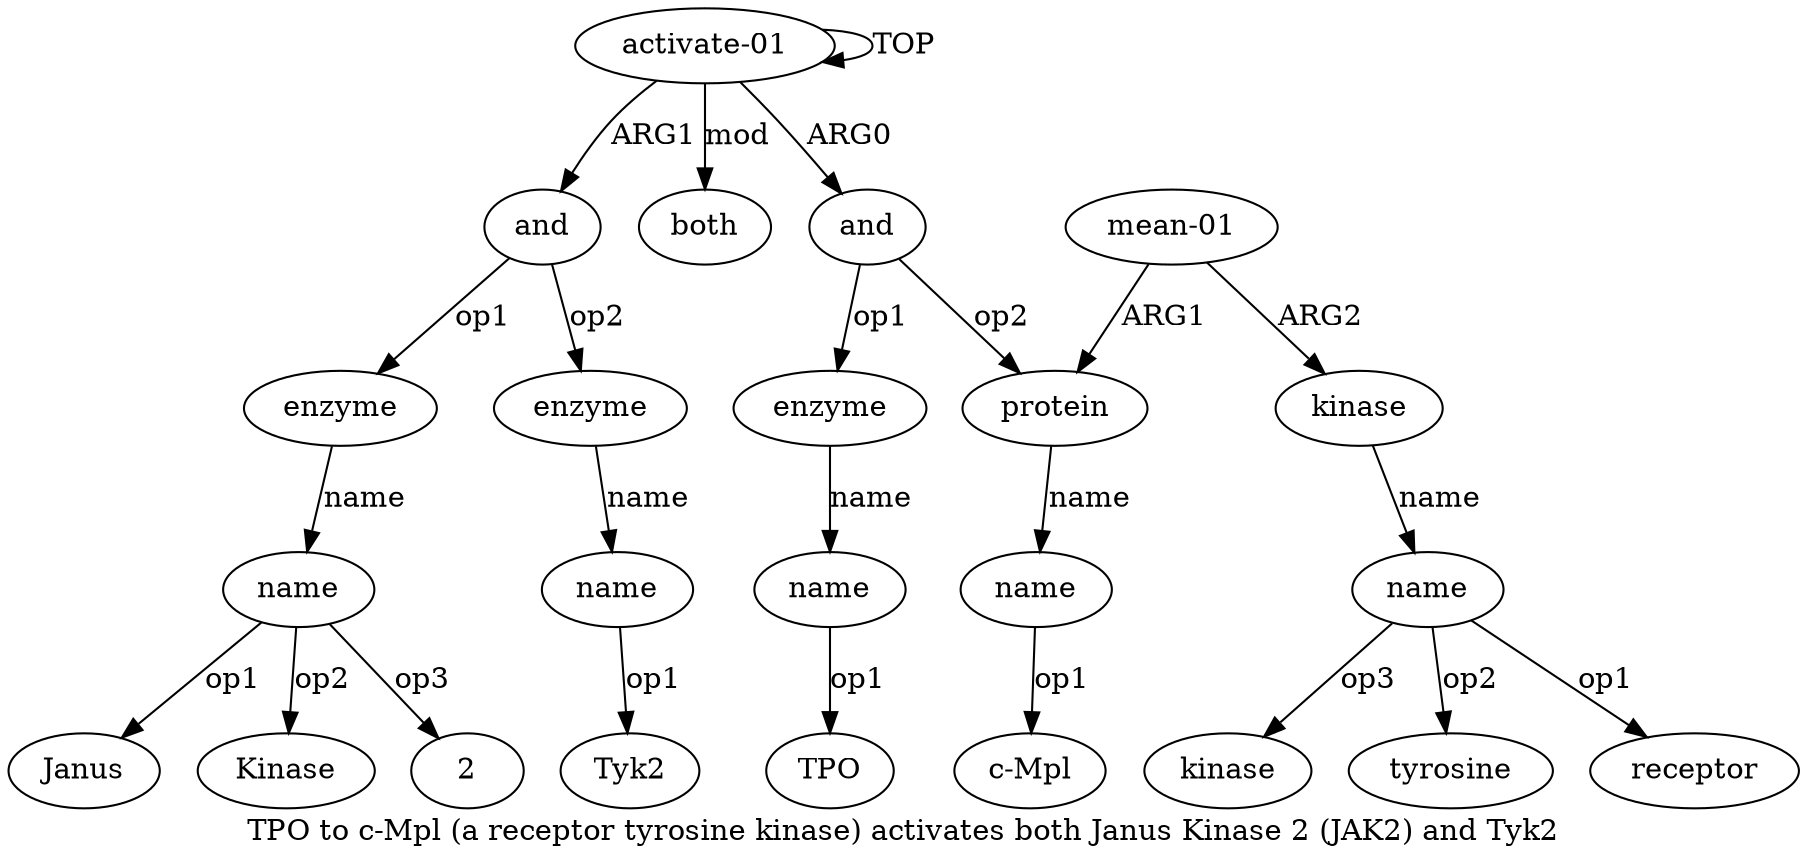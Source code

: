 digraph  {
	graph [label="TPO to c-Mpl (a receptor tyrosine kinase) activates both Janus Kinase 2 (JAK2) and Tyk2"];
	node [label="\N"];
	"a11 Janus"	 [color=black,
		gold_ind=-1,
		gold_label=Janus,
		label=Janus,
		test_ind=-1,
		test_label=Janus];
	"a11 Kinase"	 [color=black,
		gold_ind=-1,
		gold_label=Kinase,
		label=Kinase,
		test_ind=-1,
		test_label=Kinase];
	"a8 kinase"	 [color=black,
		gold_ind=-1,
		gold_label=kinase,
		label=kinase,
		test_ind=-1,
		test_label=kinase];
	"a8 tyrosine"	 [color=black,
		gold_ind=-1,
		gold_label=tyrosine,
		label=tyrosine,
		test_ind=-1,
		test_label=tyrosine];
	a14	 [color=black,
		gold_ind=14,
		gold_label=both,
		label=both,
		test_ind=14,
		test_label=both];
	"a8 receptor"	 [color=black,
		gold_ind=-1,
		gold_label=receptor,
		label=receptor,
		test_ind=-1,
		test_label=receptor];
	a11	 [color=black,
		gold_ind=11,
		gold_label=name,
		label=name,
		test_ind=11,
		test_label=name];
	a11 -> "a11 Janus" [key=0,
	color=black,
	gold_label=op1,
	label=op1,
	test_label=op1];
a11 -> "a11 Kinase" [key=0,
color=black,
gold_label=op2,
label=op2,
test_label=op2];
"a11 2" [color=black,
gold_ind=-1,
gold_label=2,
label=2,
test_ind=-1,
test_label=2];
a11 -> "a11 2" [key=0,
color=black,
gold_label=op3,
label=op3,
test_label=op3];
a10 [color=black,
gold_ind=10,
gold_label=enzyme,
label=enzyme,
test_ind=10,
test_label=enzyme];
a10 -> a11 [key=0,
color=black,
gold_label=name,
label=name,
test_label=name];
a13 [color=black,
gold_ind=13,
gold_label=name,
label=name,
test_ind=13,
test_label=name];
"a13 Tyk2" [color=black,
gold_ind=-1,
gold_label=Tyk2,
label=Tyk2,
test_ind=-1,
test_label=Tyk2];
a13 -> "a13 Tyk2" [key=0,
color=black,
gold_label=op1,
label=op1,
test_label=op1];
a12 [color=black,
gold_ind=12,
gold_label=enzyme,
label=enzyme,
test_ind=12,
test_label=enzyme];
a12 -> a13 [key=0,
color=black,
gold_label=name,
label=name,
test_label=name];
a1 [color=black,
gold_ind=1,
gold_label=and,
label=and,
test_ind=1,
test_label=and];
a2 [color=black,
gold_ind=2,
gold_label=enzyme,
label=enzyme,
test_ind=2,
test_label=enzyme];
a1 -> a2 [key=0,
color=black,
gold_label=op1,
label=op1,
test_label=op1];
a4 [color=black,
gold_ind=4,
gold_label=protein,
label=protein,
test_ind=4,
test_label=protein];
a1 -> a4 [key=0,
color=black,
gold_label=op2,
label=op2,
test_label=op2];
a0 [color=black,
gold_ind=0,
gold_label="activate-01",
label="activate-01",
test_ind=0,
test_label="activate-01"];
a0 -> a14 [key=0,
color=black,
gold_label=mod,
label=mod,
test_label=mod];
a0 -> a1 [key=0,
color=black,
gold_label=ARG0,
label=ARG0,
test_label=ARG0];
a0 -> a0 [key=0,
color=black,
gold_label=TOP,
label=TOP,
test_label=TOP];
a9 [color=black,
gold_ind=9,
gold_label=and,
label=and,
test_ind=9,
test_label=and];
a0 -> a9 [key=0,
color=black,
gold_label=ARG1,
label=ARG1,
test_label=ARG1];
a3 [color=black,
gold_ind=3,
gold_label=name,
label=name,
test_ind=3,
test_label=name];
"a3 TPO" [color=black,
gold_ind=-1,
gold_label=TPO,
label=TPO,
test_ind=-1,
test_label=TPO];
a3 -> "a3 TPO" [key=0,
color=black,
gold_label=op1,
label=op1,
test_label=op1];
a2 -> a3 [key=0,
color=black,
gold_label=name,
label=name,
test_label=name];
a5 [color=black,
gold_ind=5,
gold_label=name,
label=name,
test_ind=5,
test_label=name];
"a5 c-Mpl" [color=black,
gold_ind=-1,
gold_label="c-Mpl",
label="c-Mpl",
test_ind=-1,
test_label="c-Mpl"];
a5 -> "a5 c-Mpl" [key=0,
color=black,
gold_label=op1,
label=op1,
test_label=op1];
a4 -> a5 [key=0,
color=black,
gold_label=name,
label=name,
test_label=name];
a7 [color=black,
gold_ind=7,
gold_label=kinase,
label=kinase,
test_ind=7,
test_label=kinase];
a8 [color=black,
gold_ind=8,
gold_label=name,
label=name,
test_ind=8,
test_label=name];
a7 -> a8 [key=0,
color=black,
gold_label=name,
label=name,
test_label=name];
a6 [color=black,
gold_ind=6,
gold_label="mean-01",
label="mean-01",
test_ind=6,
test_label="mean-01"];
a6 -> a4 [key=0,
color=black,
gold_label=ARG1,
label=ARG1,
test_label=ARG1];
a6 -> a7 [key=0,
color=black,
gold_label=ARG2,
label=ARG2,
test_label=ARG2];
a9 -> a10 [key=0,
color=black,
gold_label=op1,
label=op1,
test_label=op1];
a9 -> a12 [key=0,
color=black,
gold_label=op2,
label=op2,
test_label=op2];
a8 -> "a8 kinase" [key=0,
color=black,
gold_label=op3,
label=op3,
test_label=op3];
a8 -> "a8 tyrosine" [key=0,
color=black,
gold_label=op2,
label=op2,
test_label=op2];
a8 -> "a8 receptor" [key=0,
color=black,
gold_label=op1,
label=op1,
test_label=op1];
}
